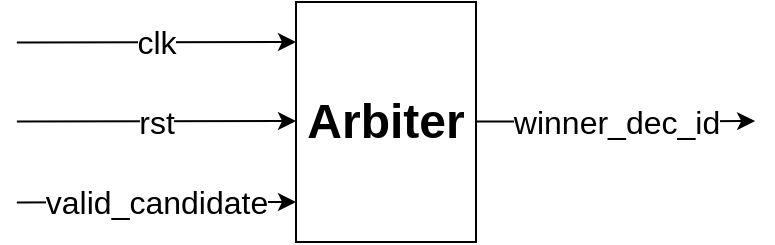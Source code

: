 <mxfile>
    <diagram id="e4goo-ONDN0V6RHl2WTU" name="Page-1">
        <mxGraphModel dx="629" dy="316" grid="1" gridSize="10" guides="1" tooltips="1" connect="1" arrows="1" fold="1" page="1" pageScale="1" pageWidth="850" pageHeight="1100" math="0" shadow="0">
            <root>
                <mxCell id="0"/>
                <mxCell id="1" parent="0"/>
                <mxCell id="2" value="&lt;h1&gt;Arbiter&lt;/h1&gt;" style="rounded=0;whiteSpace=wrap;html=1;" parent="1" vertex="1">
                    <mxGeometry x="230" y="80" width="90" height="120" as="geometry"/>
                </mxCell>
                <mxCell id="4" value="clk" style="endArrow=classic;html=1;fontSize=16;entryX=-0.001;entryY=0.122;entryDx=0;entryDy=0;entryPerimeter=0;" parent="1" edge="1">
                    <mxGeometry width="50" height="50" relative="1" as="geometry">
                        <mxPoint x="90.44" y="100.24" as="sourcePoint"/>
                        <mxPoint x="230.0" y="100" as="targetPoint"/>
                    </mxGeometry>
                </mxCell>
                <mxCell id="5" value="valid_candidate" style="endArrow=classic;html=1;fontSize=16;entryX=-0.001;entryY=0.122;entryDx=0;entryDy=0;entryPerimeter=0;" edge="1" parent="1">
                    <mxGeometry width="50" height="50" relative="1" as="geometry">
                        <mxPoint x="90.44" y="180.24" as="sourcePoint"/>
                        <mxPoint x="230" y="180" as="targetPoint"/>
                        <Array as="points">
                            <mxPoint x="160" y="180"/>
                        </Array>
                    </mxGeometry>
                </mxCell>
                <mxCell id="6" value="rst" style="endArrow=classic;html=1;fontSize=16;entryX=-0.001;entryY=0.122;entryDx=0;entryDy=0;entryPerimeter=0;" edge="1" parent="1">
                    <mxGeometry width="50" height="50" relative="1" as="geometry">
                        <mxPoint x="90.44" y="139.74" as="sourcePoint"/>
                        <mxPoint x="230" y="139.5" as="targetPoint"/>
                    </mxGeometry>
                </mxCell>
                <mxCell id="7" value="winner_dec_id" style="endArrow=classic;html=1;fontSize=16;entryX=-0.001;entryY=0.122;entryDx=0;entryDy=0;entryPerimeter=0;" edge="1" parent="1">
                    <mxGeometry x="0.003" width="50" height="50" relative="1" as="geometry">
                        <mxPoint x="320" y="139.74" as="sourcePoint"/>
                        <mxPoint x="459.56" y="139.5" as="targetPoint"/>
                        <Array as="points">
                            <mxPoint x="390" y="140"/>
                        </Array>
                        <mxPoint as="offset"/>
                    </mxGeometry>
                </mxCell>
            </root>
        </mxGraphModel>
    </diagram>
</mxfile>